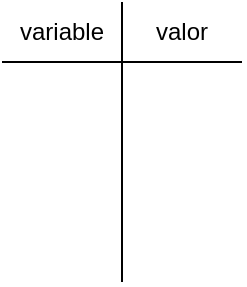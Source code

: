 <mxfile version="24.2.2" type="device">
  <diagram name="Página-1" id="ymKvlUPIt1udbRpZDruj">
    <mxGraphModel dx="768" dy="421" grid="1" gridSize="10" guides="1" tooltips="1" connect="1" arrows="1" fold="1" page="1" pageScale="1" pageWidth="827" pageHeight="1169" math="0" shadow="0">
      <root>
        <mxCell id="0" />
        <mxCell id="1" parent="0" />
        <mxCell id="5XY2NphpAKxe1ON8l23s-1" value="" style="edgeStyle=none;orthogonalLoop=1;jettySize=auto;html=1;rounded=0;endArrow=none;endFill=0;" edge="1" parent="1">
          <mxGeometry width="80" relative="1" as="geometry">
            <mxPoint x="80" y="90" as="sourcePoint" />
            <mxPoint x="200" y="90" as="targetPoint" />
            <Array as="points" />
          </mxGeometry>
        </mxCell>
        <mxCell id="5XY2NphpAKxe1ON8l23s-2" value="" style="edgeStyle=none;orthogonalLoop=1;jettySize=auto;html=1;rounded=0;endArrow=none;endFill=0;" edge="1" parent="1">
          <mxGeometry width="80" relative="1" as="geometry">
            <mxPoint x="140" y="60" as="sourcePoint" />
            <mxPoint x="140" y="200" as="targetPoint" />
            <Array as="points" />
          </mxGeometry>
        </mxCell>
        <mxCell id="5XY2NphpAKxe1ON8l23s-3" value="variable" style="text;html=1;align=center;verticalAlign=middle;whiteSpace=wrap;rounded=0;" vertex="1" parent="1">
          <mxGeometry x="80" y="60" width="60" height="30" as="geometry" />
        </mxCell>
        <mxCell id="5XY2NphpAKxe1ON8l23s-4" value="valor" style="text;html=1;align=center;verticalAlign=middle;whiteSpace=wrap;rounded=0;" vertex="1" parent="1">
          <mxGeometry x="140" y="60" width="60" height="30" as="geometry" />
        </mxCell>
      </root>
    </mxGraphModel>
  </diagram>
</mxfile>
